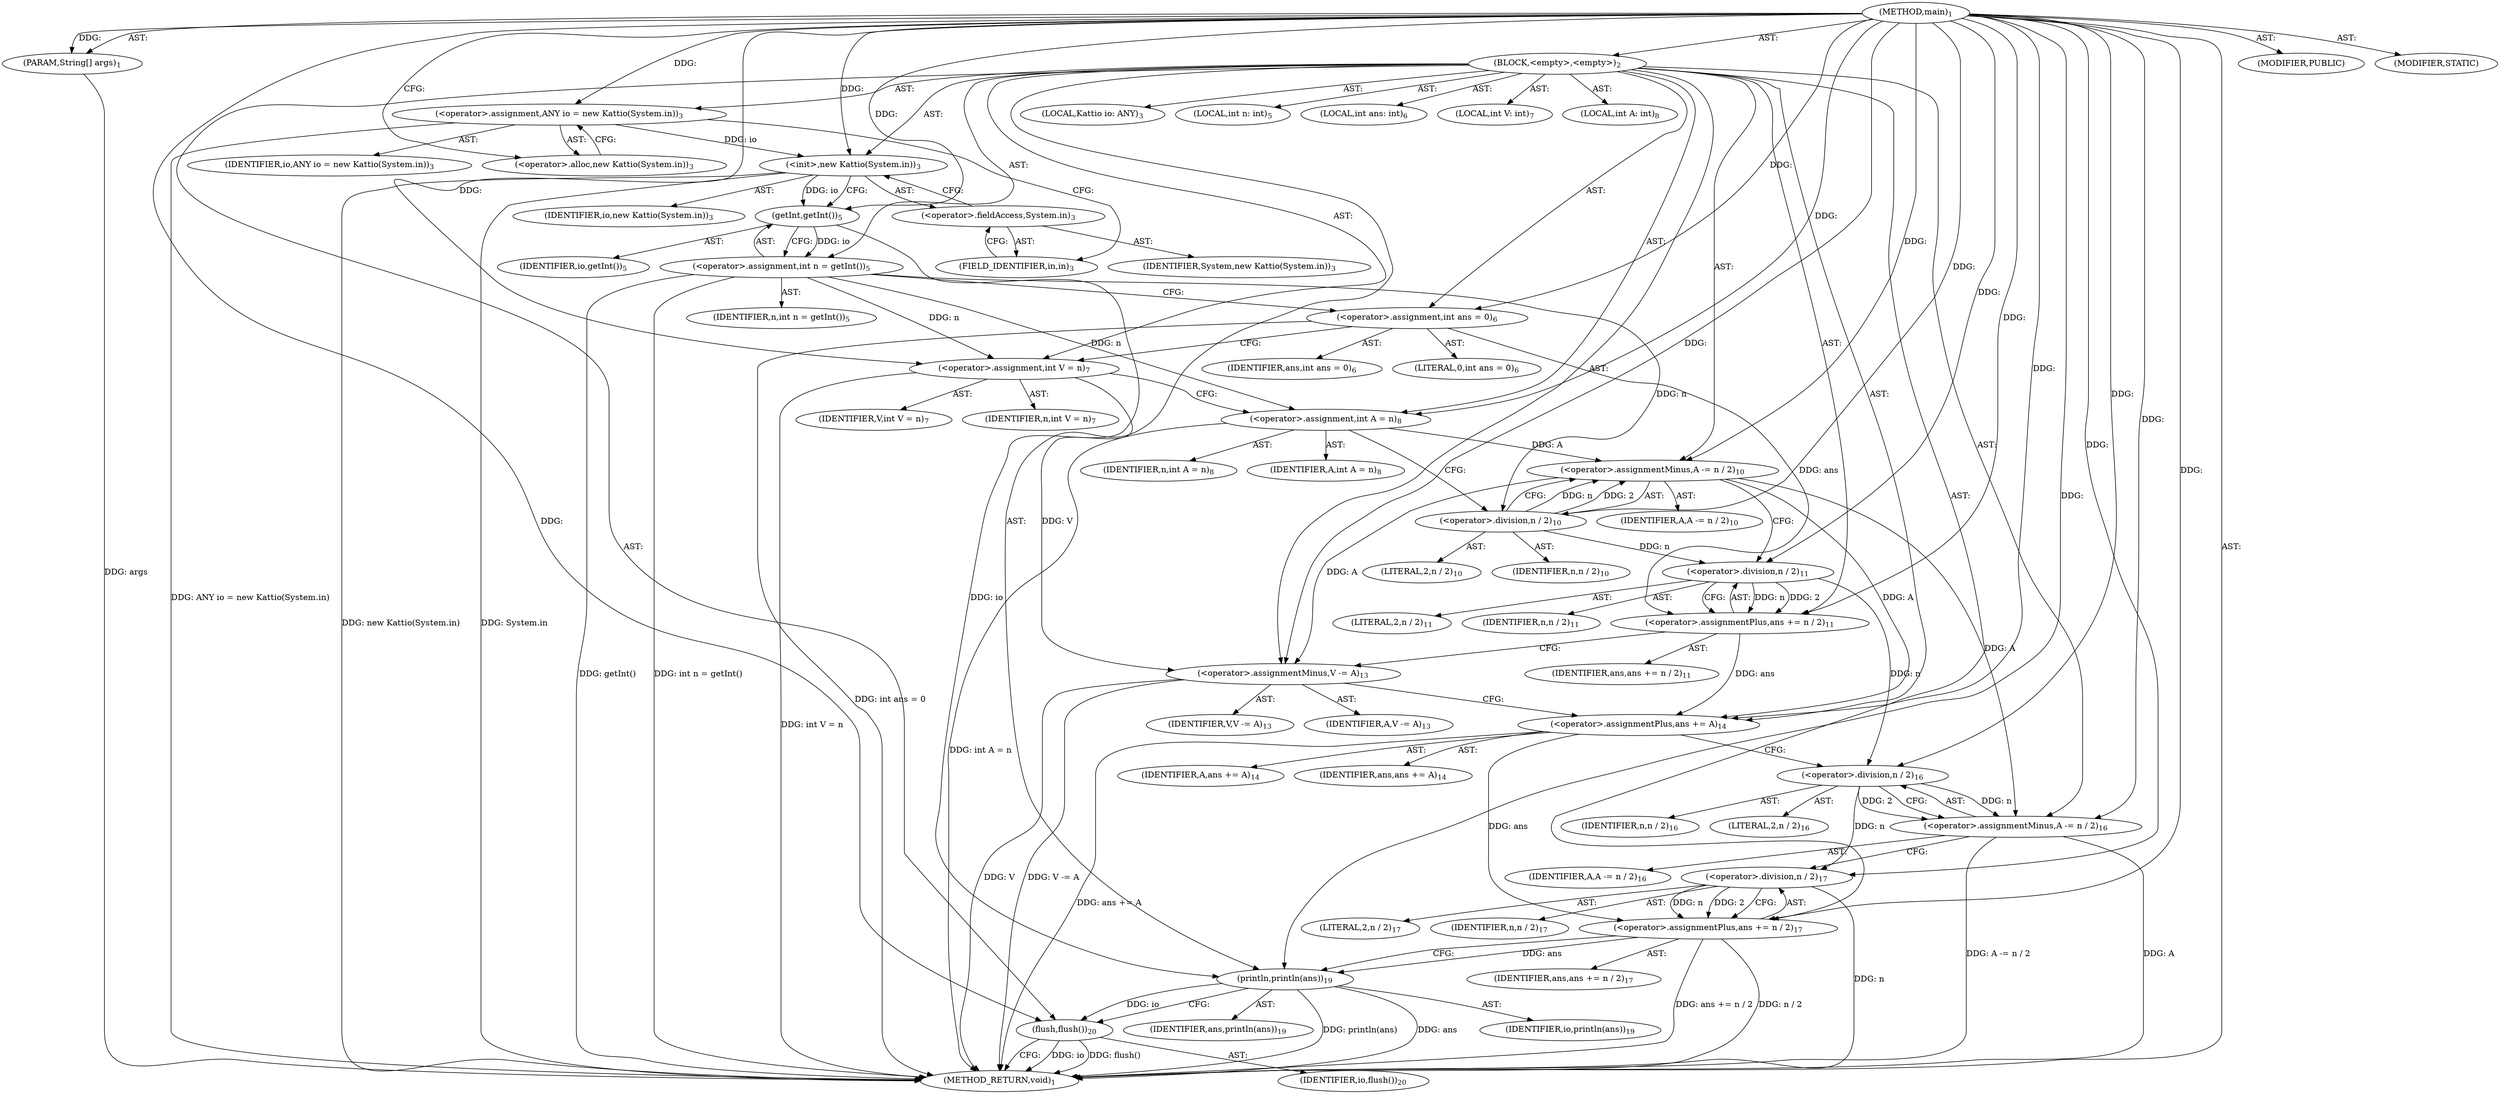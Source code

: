 digraph "main" {  
"19" [label = <(METHOD,main)<SUB>1</SUB>> ]
"20" [label = <(PARAM,String[] args)<SUB>1</SUB>> ]
"21" [label = <(BLOCK,&lt;empty&gt;,&lt;empty&gt;)<SUB>2</SUB>> ]
"4" [label = <(LOCAL,Kattio io: ANY)<SUB>3</SUB>> ]
"22" [label = <(&lt;operator&gt;.assignment,ANY io = new Kattio(System.in))<SUB>3</SUB>> ]
"23" [label = <(IDENTIFIER,io,ANY io = new Kattio(System.in))<SUB>3</SUB>> ]
"24" [label = <(&lt;operator&gt;.alloc,new Kattio(System.in))<SUB>3</SUB>> ]
"25" [label = <(&lt;init&gt;,new Kattio(System.in))<SUB>3</SUB>> ]
"3" [label = <(IDENTIFIER,io,new Kattio(System.in))<SUB>3</SUB>> ]
"26" [label = <(&lt;operator&gt;.fieldAccess,System.in)<SUB>3</SUB>> ]
"27" [label = <(IDENTIFIER,System,new Kattio(System.in))<SUB>3</SUB>> ]
"28" [label = <(FIELD_IDENTIFIER,in,in)<SUB>3</SUB>> ]
"29" [label = <(LOCAL,int n: int)<SUB>5</SUB>> ]
"30" [label = <(&lt;operator&gt;.assignment,int n = getInt())<SUB>5</SUB>> ]
"31" [label = <(IDENTIFIER,n,int n = getInt())<SUB>5</SUB>> ]
"32" [label = <(getInt,getInt())<SUB>5</SUB>> ]
"33" [label = <(IDENTIFIER,io,getInt())<SUB>5</SUB>> ]
"34" [label = <(LOCAL,int ans: int)<SUB>6</SUB>> ]
"35" [label = <(&lt;operator&gt;.assignment,int ans = 0)<SUB>6</SUB>> ]
"36" [label = <(IDENTIFIER,ans,int ans = 0)<SUB>6</SUB>> ]
"37" [label = <(LITERAL,0,int ans = 0)<SUB>6</SUB>> ]
"38" [label = <(LOCAL,int V: int)<SUB>7</SUB>> ]
"39" [label = <(&lt;operator&gt;.assignment,int V = n)<SUB>7</SUB>> ]
"40" [label = <(IDENTIFIER,V,int V = n)<SUB>7</SUB>> ]
"41" [label = <(IDENTIFIER,n,int V = n)<SUB>7</SUB>> ]
"42" [label = <(LOCAL,int A: int)<SUB>8</SUB>> ]
"43" [label = <(&lt;operator&gt;.assignment,int A = n)<SUB>8</SUB>> ]
"44" [label = <(IDENTIFIER,A,int A = n)<SUB>8</SUB>> ]
"45" [label = <(IDENTIFIER,n,int A = n)<SUB>8</SUB>> ]
"46" [label = <(&lt;operator&gt;.assignmentMinus,A -= n / 2)<SUB>10</SUB>> ]
"47" [label = <(IDENTIFIER,A,A -= n / 2)<SUB>10</SUB>> ]
"48" [label = <(&lt;operator&gt;.division,n / 2)<SUB>10</SUB>> ]
"49" [label = <(IDENTIFIER,n,n / 2)<SUB>10</SUB>> ]
"50" [label = <(LITERAL,2,n / 2)<SUB>10</SUB>> ]
"51" [label = <(&lt;operator&gt;.assignmentPlus,ans += n / 2)<SUB>11</SUB>> ]
"52" [label = <(IDENTIFIER,ans,ans += n / 2)<SUB>11</SUB>> ]
"53" [label = <(&lt;operator&gt;.division,n / 2)<SUB>11</SUB>> ]
"54" [label = <(IDENTIFIER,n,n / 2)<SUB>11</SUB>> ]
"55" [label = <(LITERAL,2,n / 2)<SUB>11</SUB>> ]
"56" [label = <(&lt;operator&gt;.assignmentMinus,V -= A)<SUB>13</SUB>> ]
"57" [label = <(IDENTIFIER,V,V -= A)<SUB>13</SUB>> ]
"58" [label = <(IDENTIFIER,A,V -= A)<SUB>13</SUB>> ]
"59" [label = <(&lt;operator&gt;.assignmentPlus,ans += A)<SUB>14</SUB>> ]
"60" [label = <(IDENTIFIER,ans,ans += A)<SUB>14</SUB>> ]
"61" [label = <(IDENTIFIER,A,ans += A)<SUB>14</SUB>> ]
"62" [label = <(&lt;operator&gt;.assignmentMinus,A -= n / 2)<SUB>16</SUB>> ]
"63" [label = <(IDENTIFIER,A,A -= n / 2)<SUB>16</SUB>> ]
"64" [label = <(&lt;operator&gt;.division,n / 2)<SUB>16</SUB>> ]
"65" [label = <(IDENTIFIER,n,n / 2)<SUB>16</SUB>> ]
"66" [label = <(LITERAL,2,n / 2)<SUB>16</SUB>> ]
"67" [label = <(&lt;operator&gt;.assignmentPlus,ans += n / 2)<SUB>17</SUB>> ]
"68" [label = <(IDENTIFIER,ans,ans += n / 2)<SUB>17</SUB>> ]
"69" [label = <(&lt;operator&gt;.division,n / 2)<SUB>17</SUB>> ]
"70" [label = <(IDENTIFIER,n,n / 2)<SUB>17</SUB>> ]
"71" [label = <(LITERAL,2,n / 2)<SUB>17</SUB>> ]
"72" [label = <(println,println(ans))<SUB>19</SUB>> ]
"73" [label = <(IDENTIFIER,io,println(ans))<SUB>19</SUB>> ]
"74" [label = <(IDENTIFIER,ans,println(ans))<SUB>19</SUB>> ]
"75" [label = <(flush,flush())<SUB>20</SUB>> ]
"76" [label = <(IDENTIFIER,io,flush())<SUB>20</SUB>> ]
"77" [label = <(MODIFIER,PUBLIC)> ]
"78" [label = <(MODIFIER,STATIC)> ]
"79" [label = <(METHOD_RETURN,void)<SUB>1</SUB>> ]
  "19" -> "20"  [ label = "AST: "] 
  "19" -> "21"  [ label = "AST: "] 
  "19" -> "77"  [ label = "AST: "] 
  "19" -> "78"  [ label = "AST: "] 
  "19" -> "79"  [ label = "AST: "] 
  "21" -> "4"  [ label = "AST: "] 
  "21" -> "22"  [ label = "AST: "] 
  "21" -> "25"  [ label = "AST: "] 
  "21" -> "29"  [ label = "AST: "] 
  "21" -> "30"  [ label = "AST: "] 
  "21" -> "34"  [ label = "AST: "] 
  "21" -> "35"  [ label = "AST: "] 
  "21" -> "38"  [ label = "AST: "] 
  "21" -> "39"  [ label = "AST: "] 
  "21" -> "42"  [ label = "AST: "] 
  "21" -> "43"  [ label = "AST: "] 
  "21" -> "46"  [ label = "AST: "] 
  "21" -> "51"  [ label = "AST: "] 
  "21" -> "56"  [ label = "AST: "] 
  "21" -> "59"  [ label = "AST: "] 
  "21" -> "62"  [ label = "AST: "] 
  "21" -> "67"  [ label = "AST: "] 
  "21" -> "72"  [ label = "AST: "] 
  "21" -> "75"  [ label = "AST: "] 
  "22" -> "23"  [ label = "AST: "] 
  "22" -> "24"  [ label = "AST: "] 
  "25" -> "3"  [ label = "AST: "] 
  "25" -> "26"  [ label = "AST: "] 
  "26" -> "27"  [ label = "AST: "] 
  "26" -> "28"  [ label = "AST: "] 
  "30" -> "31"  [ label = "AST: "] 
  "30" -> "32"  [ label = "AST: "] 
  "32" -> "33"  [ label = "AST: "] 
  "35" -> "36"  [ label = "AST: "] 
  "35" -> "37"  [ label = "AST: "] 
  "39" -> "40"  [ label = "AST: "] 
  "39" -> "41"  [ label = "AST: "] 
  "43" -> "44"  [ label = "AST: "] 
  "43" -> "45"  [ label = "AST: "] 
  "46" -> "47"  [ label = "AST: "] 
  "46" -> "48"  [ label = "AST: "] 
  "48" -> "49"  [ label = "AST: "] 
  "48" -> "50"  [ label = "AST: "] 
  "51" -> "52"  [ label = "AST: "] 
  "51" -> "53"  [ label = "AST: "] 
  "53" -> "54"  [ label = "AST: "] 
  "53" -> "55"  [ label = "AST: "] 
  "56" -> "57"  [ label = "AST: "] 
  "56" -> "58"  [ label = "AST: "] 
  "59" -> "60"  [ label = "AST: "] 
  "59" -> "61"  [ label = "AST: "] 
  "62" -> "63"  [ label = "AST: "] 
  "62" -> "64"  [ label = "AST: "] 
  "64" -> "65"  [ label = "AST: "] 
  "64" -> "66"  [ label = "AST: "] 
  "67" -> "68"  [ label = "AST: "] 
  "67" -> "69"  [ label = "AST: "] 
  "69" -> "70"  [ label = "AST: "] 
  "69" -> "71"  [ label = "AST: "] 
  "72" -> "73"  [ label = "AST: "] 
  "72" -> "74"  [ label = "AST: "] 
  "75" -> "76"  [ label = "AST: "] 
  "22" -> "28"  [ label = "CFG: "] 
  "25" -> "32"  [ label = "CFG: "] 
  "30" -> "35"  [ label = "CFG: "] 
  "35" -> "39"  [ label = "CFG: "] 
  "39" -> "43"  [ label = "CFG: "] 
  "43" -> "48"  [ label = "CFG: "] 
  "46" -> "53"  [ label = "CFG: "] 
  "51" -> "56"  [ label = "CFG: "] 
  "56" -> "59"  [ label = "CFG: "] 
  "59" -> "64"  [ label = "CFG: "] 
  "62" -> "69"  [ label = "CFG: "] 
  "67" -> "72"  [ label = "CFG: "] 
  "72" -> "75"  [ label = "CFG: "] 
  "75" -> "79"  [ label = "CFG: "] 
  "24" -> "22"  [ label = "CFG: "] 
  "26" -> "25"  [ label = "CFG: "] 
  "32" -> "30"  [ label = "CFG: "] 
  "48" -> "46"  [ label = "CFG: "] 
  "53" -> "51"  [ label = "CFG: "] 
  "64" -> "62"  [ label = "CFG: "] 
  "69" -> "67"  [ label = "CFG: "] 
  "28" -> "26"  [ label = "CFG: "] 
  "19" -> "24"  [ label = "CFG: "] 
  "20" -> "79"  [ label = "DDG: args"] 
  "22" -> "79"  [ label = "DDG: ANY io = new Kattio(System.in)"] 
  "25" -> "79"  [ label = "DDG: System.in"] 
  "25" -> "79"  [ label = "DDG: new Kattio(System.in)"] 
  "30" -> "79"  [ label = "DDG: getInt()"] 
  "30" -> "79"  [ label = "DDG: int n = getInt()"] 
  "35" -> "79"  [ label = "DDG: int ans = 0"] 
  "39" -> "79"  [ label = "DDG: int V = n"] 
  "43" -> "79"  [ label = "DDG: int A = n"] 
  "56" -> "79"  [ label = "DDG: V"] 
  "56" -> "79"  [ label = "DDG: V -= A"] 
  "59" -> "79"  [ label = "DDG: ans += A"] 
  "62" -> "79"  [ label = "DDG: A"] 
  "62" -> "79"  [ label = "DDG: A -= n / 2"] 
  "69" -> "79"  [ label = "DDG: n"] 
  "67" -> "79"  [ label = "DDG: n / 2"] 
  "67" -> "79"  [ label = "DDG: ans += n / 2"] 
  "72" -> "79"  [ label = "DDG: ans"] 
  "72" -> "79"  [ label = "DDG: println(ans)"] 
  "75" -> "79"  [ label = "DDG: io"] 
  "75" -> "79"  [ label = "DDG: flush()"] 
  "19" -> "20"  [ label = "DDG: "] 
  "19" -> "22"  [ label = "DDG: "] 
  "32" -> "30"  [ label = "DDG: io"] 
  "19" -> "35"  [ label = "DDG: "] 
  "30" -> "39"  [ label = "DDG: n"] 
  "19" -> "39"  [ label = "DDG: "] 
  "19" -> "43"  [ label = "DDG: "] 
  "30" -> "43"  [ label = "DDG: n"] 
  "48" -> "46"  [ label = "DDG: n"] 
  "48" -> "46"  [ label = "DDG: 2"] 
  "53" -> "51"  [ label = "DDG: n"] 
  "53" -> "51"  [ label = "DDG: 2"] 
  "46" -> "56"  [ label = "DDG: A"] 
  "19" -> "56"  [ label = "DDG: "] 
  "19" -> "59"  [ label = "DDG: "] 
  "46" -> "59"  [ label = "DDG: A"] 
  "64" -> "62"  [ label = "DDG: n"] 
  "64" -> "62"  [ label = "DDG: 2"] 
  "69" -> "67"  [ label = "DDG: n"] 
  "69" -> "67"  [ label = "DDG: 2"] 
  "22" -> "25"  [ label = "DDG: io"] 
  "19" -> "25"  [ label = "DDG: "] 
  "43" -> "46"  [ label = "DDG: A"] 
  "19" -> "46"  [ label = "DDG: "] 
  "35" -> "51"  [ label = "DDG: ans"] 
  "19" -> "51"  [ label = "DDG: "] 
  "39" -> "56"  [ label = "DDG: V"] 
  "51" -> "59"  [ label = "DDG: ans"] 
  "19" -> "62"  [ label = "DDG: "] 
  "46" -> "62"  [ label = "DDG: A"] 
  "59" -> "67"  [ label = "DDG: ans"] 
  "19" -> "67"  [ label = "DDG: "] 
  "32" -> "72"  [ label = "DDG: io"] 
  "19" -> "72"  [ label = "DDG: "] 
  "67" -> "72"  [ label = "DDG: ans"] 
  "72" -> "75"  [ label = "DDG: io"] 
  "19" -> "75"  [ label = "DDG: "] 
  "25" -> "32"  [ label = "DDG: io"] 
  "19" -> "32"  [ label = "DDG: "] 
  "19" -> "48"  [ label = "DDG: "] 
  "30" -> "48"  [ label = "DDG: n"] 
  "48" -> "53"  [ label = "DDG: n"] 
  "19" -> "53"  [ label = "DDG: "] 
  "53" -> "64"  [ label = "DDG: n"] 
  "19" -> "64"  [ label = "DDG: "] 
  "64" -> "69"  [ label = "DDG: n"] 
  "19" -> "69"  [ label = "DDG: "] 
}
